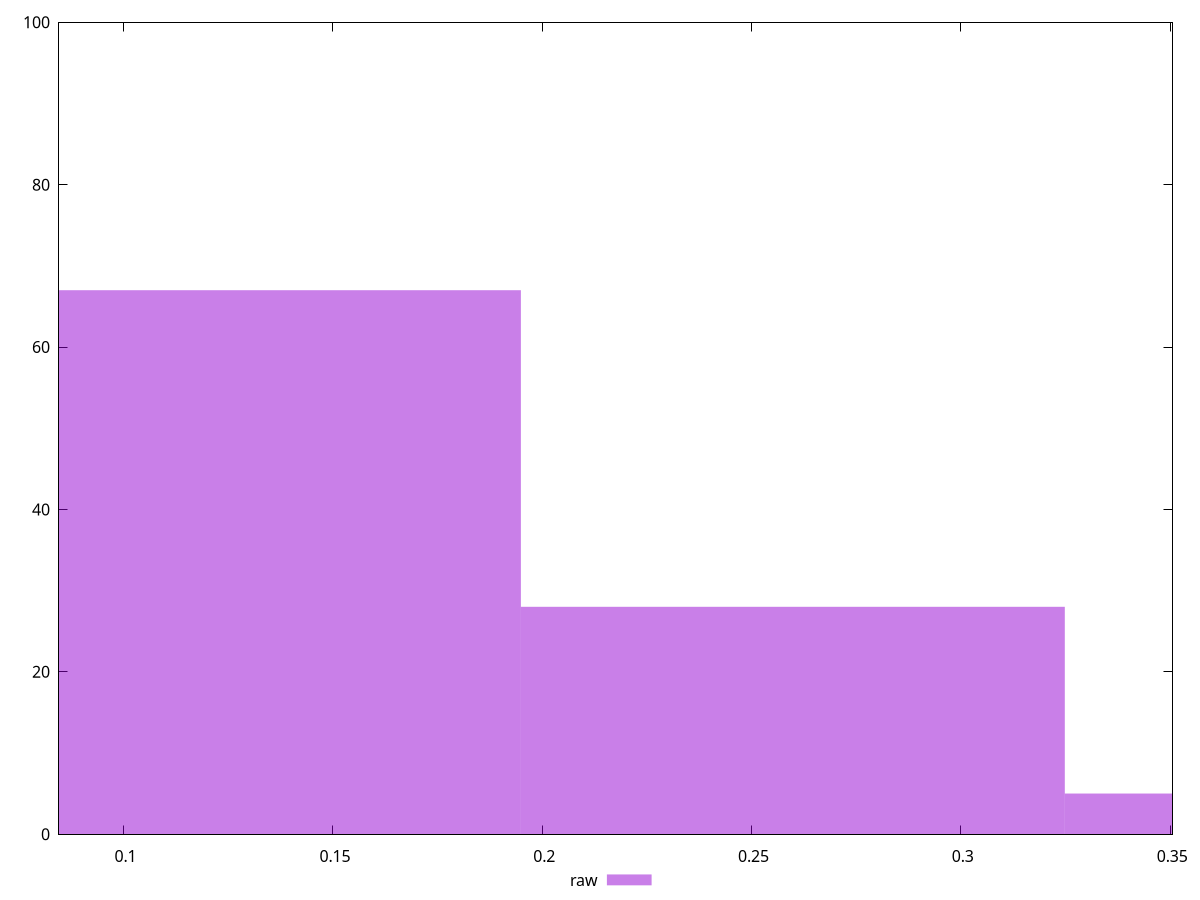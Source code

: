 reset

$raw <<EOF
0.1299332853788032 67
0.2598665707576064 28
0.38979985613640955 5
EOF

set key outside below
set boxwidth 0.1299332853788032
set xrange [0.08456747279709283:0.35055871960559043]
set yrange [0:100]
set trange [0:100]
set style fill transparent solid 0.5 noborder
set terminal svg size 640, 490 enhanced background rgb 'white'
set output "report_00015_2021-02-09T16-11-33.973Z/meta/pScore/samples/pages/raw/histogram.svg"

plot $raw title "raw" with boxes

reset
